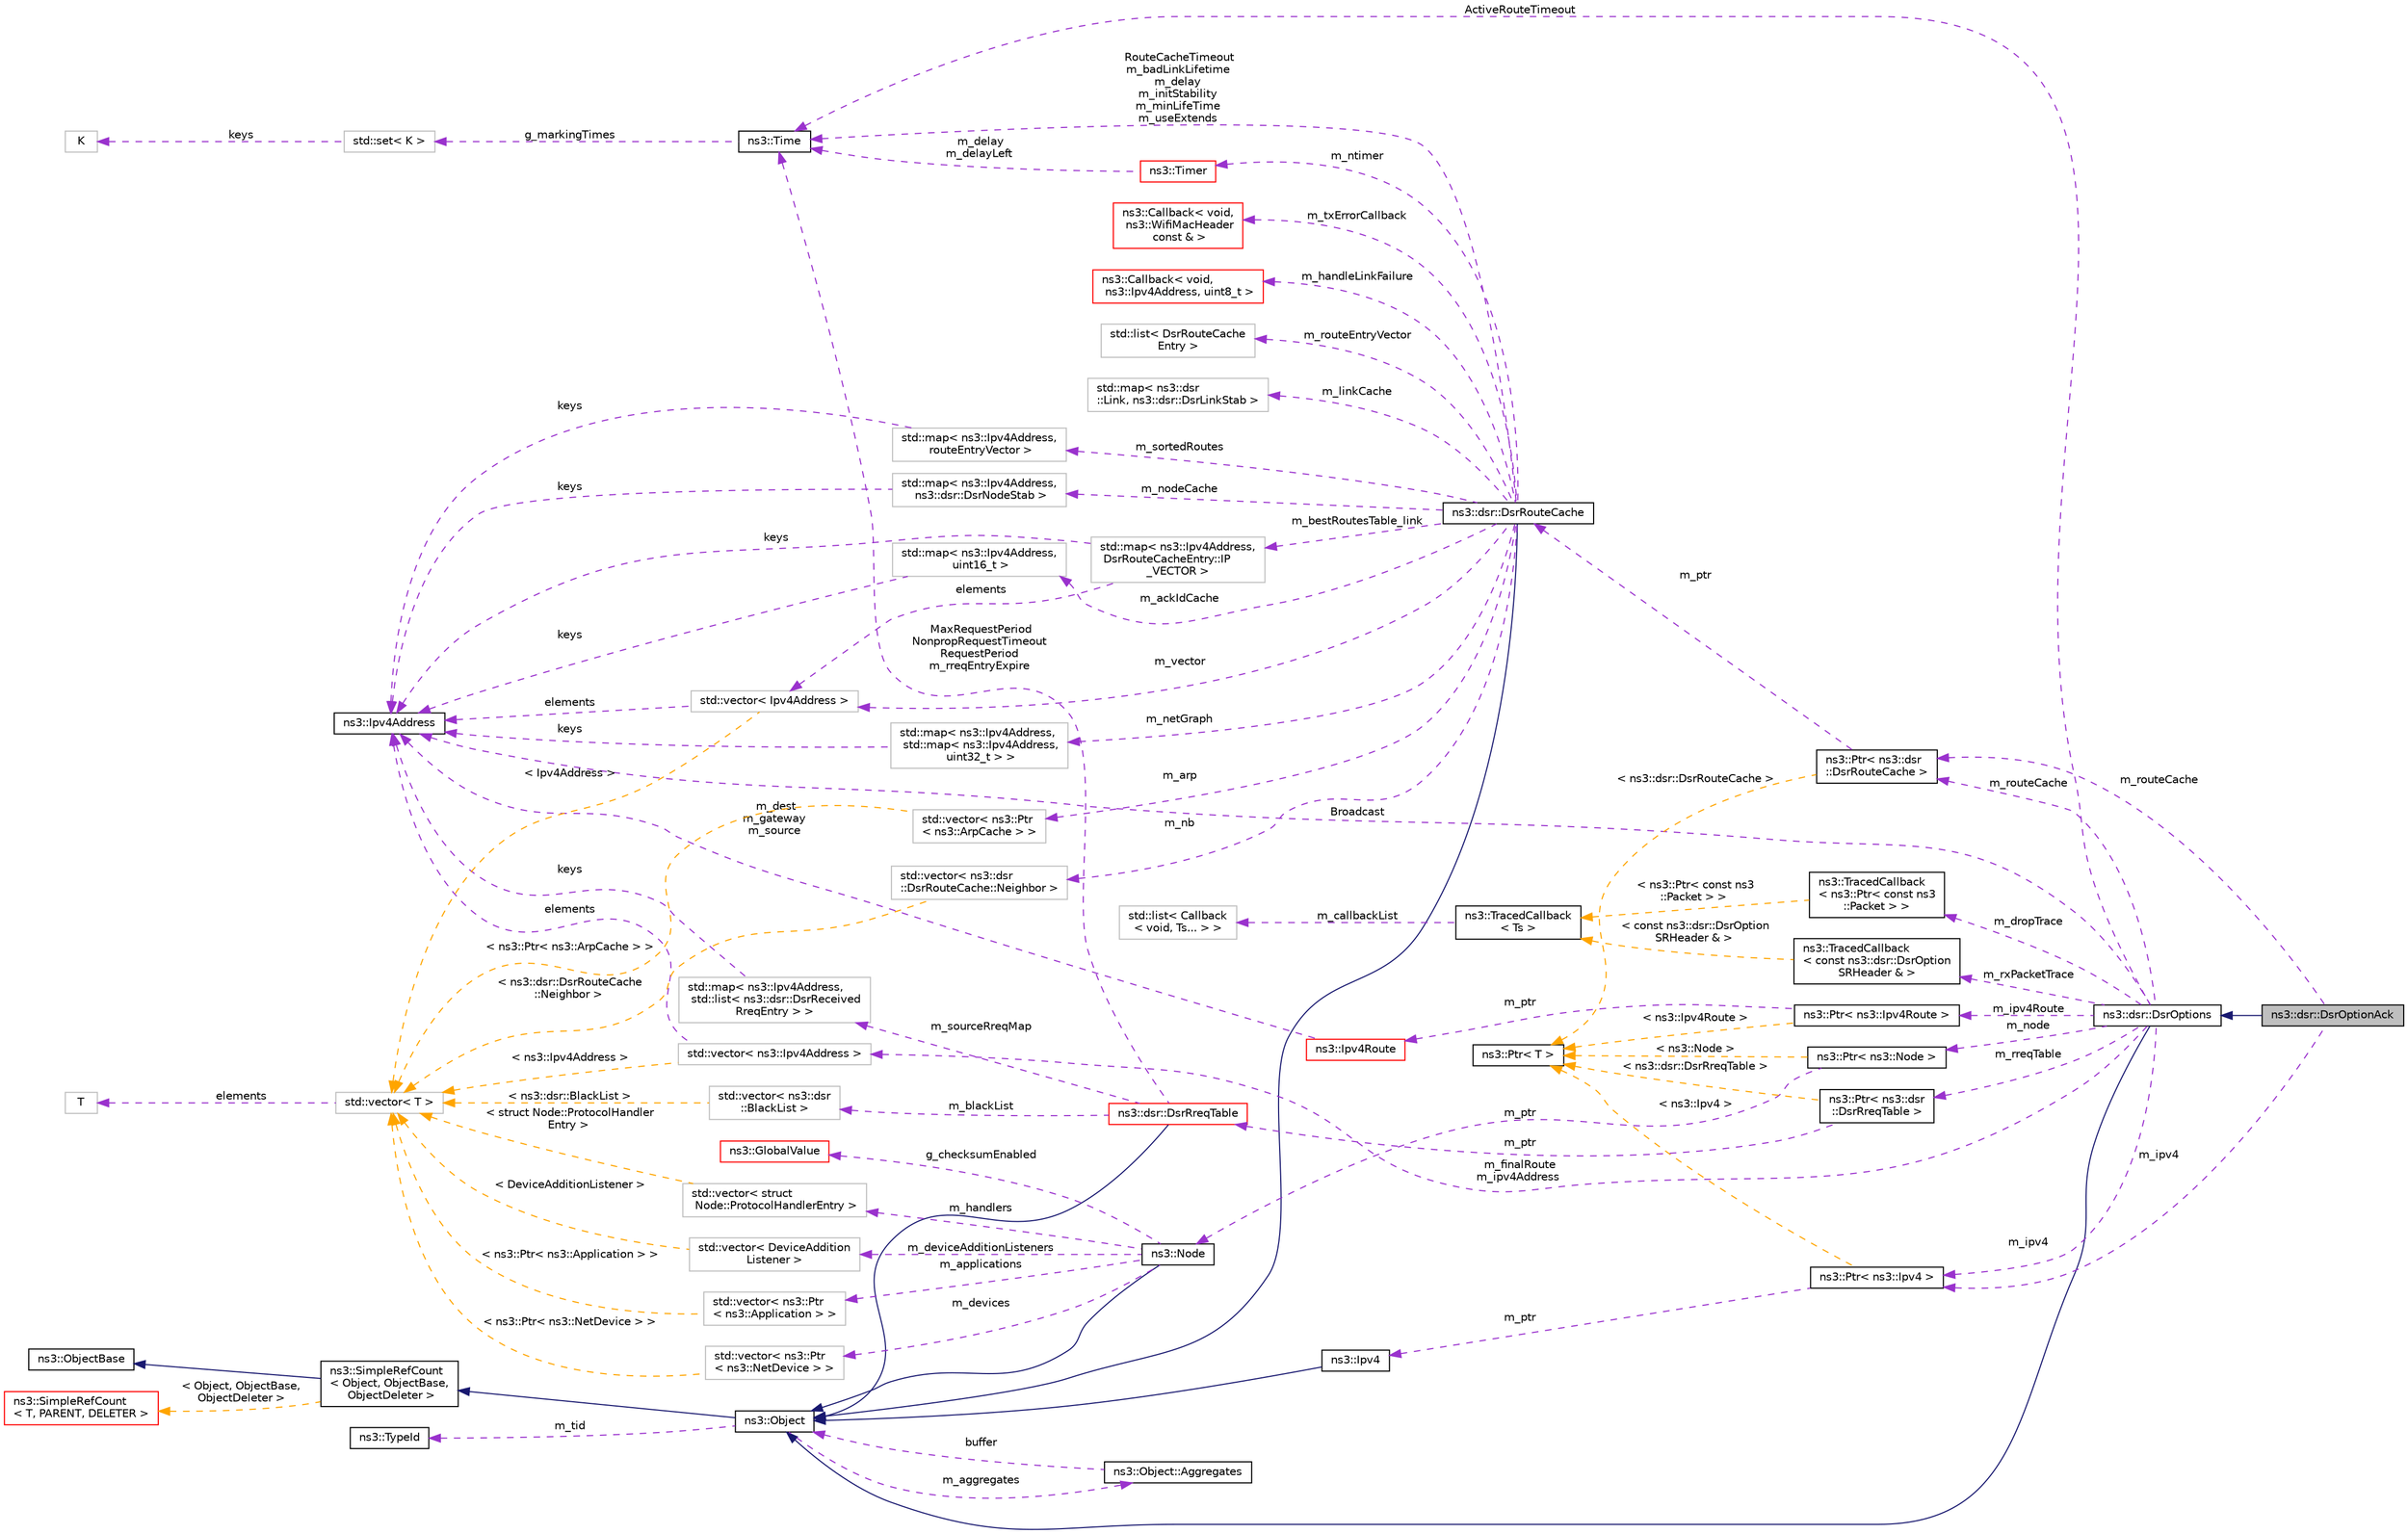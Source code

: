 digraph "ns3::dsr::DsrOptionAck"
{
 // LATEX_PDF_SIZE
  edge [fontname="Helvetica",fontsize="10",labelfontname="Helvetica",labelfontsize="10"];
  node [fontname="Helvetica",fontsize="10",shape=record];
  rankdir="LR";
  Node1 [label="ns3::dsr::DsrOptionAck",height=0.2,width=0.4,color="black", fillcolor="grey75", style="filled", fontcolor="black",tooltip="Dsr Option Ack."];
  Node2 -> Node1 [dir="back",color="midnightblue",fontsize="10",style="solid",fontname="Helvetica"];
  Node2 [label="ns3::dsr::DsrOptions",height=0.2,width=0.4,color="black", fillcolor="white", style="filled",URL="$classns3_1_1dsr_1_1_dsr_options.html",tooltip="Introspection did not find any typical Config paths."];
  Node3 -> Node2 [dir="back",color="midnightblue",fontsize="10",style="solid",fontname="Helvetica"];
  Node3 [label="ns3::Object",height=0.2,width=0.4,color="black", fillcolor="white", style="filled",URL="$classns3_1_1_object.html",tooltip="A base class which provides memory management and object aggregation."];
  Node4 -> Node3 [dir="back",color="midnightblue",fontsize="10",style="solid",fontname="Helvetica"];
  Node4 [label="ns3::SimpleRefCount\l\< Object, ObjectBase,\l ObjectDeleter \>",height=0.2,width=0.4,color="black", fillcolor="white", style="filled",URL="$classns3_1_1_simple_ref_count.html",tooltip=" "];
  Node5 -> Node4 [dir="back",color="midnightblue",fontsize="10",style="solid",fontname="Helvetica"];
  Node5 [label="ns3::ObjectBase",height=0.2,width=0.4,color="black", fillcolor="white", style="filled",URL="$classns3_1_1_object_base.html",tooltip="Anchor the ns-3 type and attribute system."];
  Node6 -> Node4 [dir="back",color="orange",fontsize="10",style="dashed",label=" \< Object, ObjectBase,\l ObjectDeleter \>" ,fontname="Helvetica"];
  Node6 [label="ns3::SimpleRefCount\l\< T, PARENT, DELETER \>",height=0.2,width=0.4,color="red", fillcolor="white", style="filled",URL="$classns3_1_1_simple_ref_count.html",tooltip="A template-based reference counting class."];
  Node8 -> Node3 [dir="back",color="darkorchid3",fontsize="10",style="dashed",label=" m_tid" ,fontname="Helvetica"];
  Node8 [label="ns3::TypeId",height=0.2,width=0.4,color="black", fillcolor="white", style="filled",URL="$classns3_1_1_type_id.html",tooltip="a unique identifier for an interface."];
  Node9 -> Node3 [dir="back",color="darkorchid3",fontsize="10",style="dashed",label=" m_aggregates" ,fontname="Helvetica"];
  Node9 [label="ns3::Object::Aggregates",height=0.2,width=0.4,color="black", fillcolor="white", style="filled",URL="$structns3_1_1_object_1_1_aggregates.html",tooltip="The list of Objects aggregated to this one."];
  Node3 -> Node9 [dir="back",color="darkorchid3",fontsize="10",style="dashed",label=" buffer" ,fontname="Helvetica"];
  Node10 -> Node2 [dir="back",color="darkorchid3",fontsize="10",style="dashed",label=" m_finalRoute\nm_ipv4Address" ,fontname="Helvetica"];
  Node10 [label="std::vector\< ns3::Ipv4Address \>",height=0.2,width=0.4,color="grey75", fillcolor="white", style="filled",tooltip=" "];
  Node11 -> Node10 [dir="back",color="darkorchid3",fontsize="10",style="dashed",label=" elements" ,fontname="Helvetica"];
  Node11 [label="ns3::Ipv4Address",height=0.2,width=0.4,color="black", fillcolor="white", style="filled",URL="$classns3_1_1_ipv4_address.html",tooltip="Ipv4 addresses are stored in host order in this class."];
  Node12 -> Node10 [dir="back",color="orange",fontsize="10",style="dashed",label=" \< ns3::Ipv4Address \>" ,fontname="Helvetica"];
  Node12 [label="std::vector\< T \>",height=0.2,width=0.4,color="grey75", fillcolor="white", style="filled",tooltip=" "];
  Node13 -> Node12 [dir="back",color="darkorchid3",fontsize="10",style="dashed",label=" elements" ,fontname="Helvetica"];
  Node13 [label="T",height=0.2,width=0.4,color="grey75", fillcolor="white", style="filled",tooltip=" "];
  Node14 -> Node2 [dir="back",color="darkorchid3",fontsize="10",style="dashed",label=" m_dropTrace" ,fontname="Helvetica"];
  Node14 [label="ns3::TracedCallback\l\< ns3::Ptr\< const ns3\l::Packet \> \>",height=0.2,width=0.4,color="black", fillcolor="white", style="filled",URL="$classns3_1_1_traced_callback.html",tooltip=" "];
  Node15 -> Node14 [dir="back",color="orange",fontsize="10",style="dashed",label=" \< ns3::Ptr\< const ns3\l::Packet \> \>" ,fontname="Helvetica"];
  Node15 [label="ns3::TracedCallback\l\< Ts \>",height=0.2,width=0.4,color="black", fillcolor="white", style="filled",URL="$classns3_1_1_traced_callback.html",tooltip="Forward calls to a chain of Callback."];
  Node16 -> Node15 [dir="back",color="darkorchid3",fontsize="10",style="dashed",label=" m_callbackList" ,fontname="Helvetica"];
  Node16 [label="std::list\< Callback\l\< void, Ts... \> \>",height=0.2,width=0.4,color="grey75", fillcolor="white", style="filled",tooltip=" "];
  Node25 -> Node2 [dir="back",color="darkorchid3",fontsize="10",style="dashed",label=" m_node" ,fontname="Helvetica"];
  Node25 [label="ns3::Ptr\< ns3::Node \>",height=0.2,width=0.4,color="black", fillcolor="white", style="filled",URL="$classns3_1_1_ptr.html",tooltip=" "];
  Node26 -> Node25 [dir="back",color="darkorchid3",fontsize="10",style="dashed",label=" m_ptr" ,fontname="Helvetica"];
  Node26 [label="ns3::Node",height=0.2,width=0.4,color="black", fillcolor="white", style="filled",URL="$classns3_1_1_node.html",tooltip="A network Node."];
  Node3 -> Node26 [dir="back",color="midnightblue",fontsize="10",style="solid",fontname="Helvetica"];
  Node27 -> Node26 [dir="back",color="darkorchid3",fontsize="10",style="dashed",label=" m_applications" ,fontname="Helvetica"];
  Node27 [label="std::vector\< ns3::Ptr\l\< ns3::Application \> \>",height=0.2,width=0.4,color="grey75", fillcolor="white", style="filled",tooltip=" "];
  Node12 -> Node27 [dir="back",color="orange",fontsize="10",style="dashed",label=" \< ns3::Ptr\< ns3::Application \> \>" ,fontname="Helvetica"];
  Node37 -> Node26 [dir="back",color="darkorchid3",fontsize="10",style="dashed",label=" m_devices" ,fontname="Helvetica"];
  Node37 [label="std::vector\< ns3::Ptr\l\< ns3::NetDevice \> \>",height=0.2,width=0.4,color="grey75", fillcolor="white", style="filled",tooltip=" "];
  Node12 -> Node37 [dir="back",color="orange",fontsize="10",style="dashed",label=" \< ns3::Ptr\< ns3::NetDevice \> \>" ,fontname="Helvetica"];
  Node40 -> Node26 [dir="back",color="darkorchid3",fontsize="10",style="dashed",label=" g_checksumEnabled" ,fontname="Helvetica"];
  Node40 [label="ns3::GlobalValue",height=0.2,width=0.4,color="red", fillcolor="white", style="filled",URL="$classns3_1_1_global_value.html",tooltip="Hold a so-called 'global value'."];
  Node49 -> Node26 [dir="back",color="darkorchid3",fontsize="10",style="dashed",label=" m_handlers" ,fontname="Helvetica"];
  Node49 [label="std::vector\< struct\l Node::ProtocolHandlerEntry \>",height=0.2,width=0.4,color="grey75", fillcolor="white", style="filled",tooltip=" "];
  Node12 -> Node49 [dir="back",color="orange",fontsize="10",style="dashed",label=" \< struct Node::ProtocolHandler\lEntry \>" ,fontname="Helvetica"];
  Node52 -> Node26 [dir="back",color="darkorchid3",fontsize="10",style="dashed",label=" m_deviceAdditionListeners" ,fontname="Helvetica"];
  Node52 [label="std::vector\< DeviceAddition\lListener \>",height=0.2,width=0.4,color="grey75", fillcolor="white", style="filled",tooltip=" "];
  Node12 -> Node52 [dir="back",color="orange",fontsize="10",style="dashed",label=" \< DeviceAdditionListener \>" ,fontname="Helvetica"];
  Node22 -> Node25 [dir="back",color="orange",fontsize="10",style="dashed",label=" \< ns3::Node \>" ,fontname="Helvetica"];
  Node22 [label="ns3::Ptr\< T \>",height=0.2,width=0.4,color="black", fillcolor="white", style="filled",URL="$classns3_1_1_ptr.html",tooltip="Smart pointer class similar to boost::intrusive_ptr."];
  Node53 -> Node2 [dir="back",color="darkorchid3",fontsize="10",style="dashed",label=" m_rxPacketTrace" ,fontname="Helvetica"];
  Node53 [label="ns3::TracedCallback\l\< const ns3::dsr::DsrOption\lSRHeader & \>",height=0.2,width=0.4,color="black", fillcolor="white", style="filled",URL="$classns3_1_1_traced_callback.html",tooltip=" "];
  Node15 -> Node53 [dir="back",color="orange",fontsize="10",style="dashed",label=" \< const ns3::dsr::DsrOption\lSRHeader & \>" ,fontname="Helvetica"];
  Node34 -> Node2 [dir="back",color="darkorchid3",fontsize="10",style="dashed",label=" ActiveRouteTimeout" ,fontname="Helvetica"];
  Node34 [label="ns3::Time",height=0.2,width=0.4,color="black", fillcolor="white", style="filled",URL="$classns3_1_1_time.html",tooltip="Simulation virtual time values and global simulation resolution."];
  Node35 -> Node34 [dir="back",color="darkorchid3",fontsize="10",style="dashed",label=" g_markingTimes" ,fontname="Helvetica"];
  Node35 [label="std::set\< K \>",height=0.2,width=0.4,color="grey75", fillcolor="white", style="filled",tooltip=" "];
  Node36 -> Node35 [dir="back",color="darkorchid3",fontsize="10",style="dashed",label=" keys" ,fontname="Helvetica"];
  Node36 [label="K",height=0.2,width=0.4,color="grey75", fillcolor="white", style="filled",tooltip=" "];
  Node54 -> Node2 [dir="back",color="darkorchid3",fontsize="10",style="dashed",label=" m_ipv4" ,fontname="Helvetica"];
  Node54 [label="ns3::Ptr\< ns3::Ipv4 \>",height=0.2,width=0.4,color="black", fillcolor="white", style="filled",URL="$classns3_1_1_ptr.html",tooltip=" "];
  Node55 -> Node54 [dir="back",color="darkorchid3",fontsize="10",style="dashed",label=" m_ptr" ,fontname="Helvetica"];
  Node55 [label="ns3::Ipv4",height=0.2,width=0.4,color="black", fillcolor="white", style="filled",URL="$classns3_1_1_ipv4.html",tooltip="Access to the IPv4 forwarding table, interfaces, and configuration."];
  Node3 -> Node55 [dir="back",color="midnightblue",fontsize="10",style="solid",fontname="Helvetica"];
  Node22 -> Node54 [dir="back",color="orange",fontsize="10",style="dashed",label=" \< ns3::Ipv4 \>" ,fontname="Helvetica"];
  Node56 -> Node2 [dir="back",color="darkorchid3",fontsize="10",style="dashed",label=" m_rreqTable" ,fontname="Helvetica"];
  Node56 [label="ns3::Ptr\< ns3::dsr\l::DsrRreqTable \>",height=0.2,width=0.4,color="black", fillcolor="white", style="filled",URL="$classns3_1_1_ptr.html",tooltip=" "];
  Node57 -> Node56 [dir="back",color="darkorchid3",fontsize="10",style="dashed",label=" m_ptr" ,fontname="Helvetica"];
  Node57 [label="ns3::dsr::DsrRreqTable",height=0.2,width=0.4,color="red", fillcolor="white", style="filled",URL="$classns3_1_1dsr_1_1_dsr_rreq_table.html",tooltip="maintain list of DsrRreqTable entry"];
  Node3 -> Node57 [dir="back",color="midnightblue",fontsize="10",style="solid",fontname="Helvetica"];
  Node58 -> Node57 [dir="back",color="darkorchid3",fontsize="10",style="dashed",label=" m_blackList" ,fontname="Helvetica"];
  Node58 [label="std::vector\< ns3::dsr\l::BlackList \>",height=0.2,width=0.4,color="grey75", fillcolor="white", style="filled",tooltip=" "];
  Node12 -> Node58 [dir="back",color="orange",fontsize="10",style="dashed",label=" \< ns3::dsr::BlackList \>" ,fontname="Helvetica"];
  Node60 -> Node57 [dir="back",color="darkorchid3",fontsize="10",style="dashed",label=" m_sourceRreqMap" ,fontname="Helvetica"];
  Node60 [label="std::map\< ns3::Ipv4Address,\l std::list\< ns3::dsr::DsrReceived\lRreqEntry \> \>",height=0.2,width=0.4,color="grey75", fillcolor="white", style="filled",tooltip=" "];
  Node11 -> Node60 [dir="back",color="darkorchid3",fontsize="10",style="dashed",label=" keys" ,fontname="Helvetica"];
  Node34 -> Node57 [dir="back",color="darkorchid3",fontsize="10",style="dashed",label=" MaxRequestPeriod\nNonpropRequestTimeout\nRequestPeriod\nm_rreqEntryExpire" ,fontname="Helvetica"];
  Node22 -> Node56 [dir="back",color="orange",fontsize="10",style="dashed",label=" \< ns3::dsr::DsrRreqTable \>" ,fontname="Helvetica"];
  Node11 -> Node2 [dir="back",color="darkorchid3",fontsize="10",style="dashed",label=" Broadcast" ,fontname="Helvetica"];
  Node67 -> Node2 [dir="back",color="darkorchid3",fontsize="10",style="dashed",label=" m_ipv4Route" ,fontname="Helvetica"];
  Node67 [label="ns3::Ptr\< ns3::Ipv4Route \>",height=0.2,width=0.4,color="black", fillcolor="white", style="filled",URL="$classns3_1_1_ptr.html",tooltip=" "];
  Node68 -> Node67 [dir="back",color="darkorchid3",fontsize="10",style="dashed",label=" m_ptr" ,fontname="Helvetica"];
  Node68 [label="ns3::Ipv4Route",height=0.2,width=0.4,color="red", fillcolor="white", style="filled",URL="$classns3_1_1_ipv4_route.html",tooltip="IPv4 route cache entry (similar to Linux struct rtable)"];
  Node11 -> Node68 [dir="back",color="darkorchid3",fontsize="10",style="dashed",label=" m_dest\nm_gateway\nm_source" ,fontname="Helvetica"];
  Node22 -> Node67 [dir="back",color="orange",fontsize="10",style="dashed",label=" \< ns3::Ipv4Route \>" ,fontname="Helvetica"];
  Node70 -> Node2 [dir="back",color="darkorchid3",fontsize="10",style="dashed",label=" m_routeCache" ,fontname="Helvetica"];
  Node70 [label="ns3::Ptr\< ns3::dsr\l::DsrRouteCache \>",height=0.2,width=0.4,color="black", fillcolor="white", style="filled",URL="$classns3_1_1_ptr.html",tooltip=" "];
  Node71 -> Node70 [dir="back",color="darkorchid3",fontsize="10",style="dashed",label=" m_ptr" ,fontname="Helvetica"];
  Node71 [label="ns3::dsr::DsrRouteCache",height=0.2,width=0.4,color="black", fillcolor="white", style="filled",URL="$classns3_1_1dsr_1_1_dsr_route_cache.html",tooltip="DSR route request queue Since DSR is an on demand routing we queue requests while looking for route."];
  Node3 -> Node71 [dir="back",color="midnightblue",fontsize="10",style="solid",fontname="Helvetica"];
  Node72 -> Node71 [dir="back",color="darkorchid3",fontsize="10",style="dashed",label=" m_sortedRoutes" ,fontname="Helvetica"];
  Node72 [label="std::map\< ns3::Ipv4Address,\l routeEntryVector \>",height=0.2,width=0.4,color="grey75", fillcolor="white", style="filled",tooltip=" "];
  Node11 -> Node72 [dir="back",color="darkorchid3",fontsize="10",style="dashed",label=" keys" ,fontname="Helvetica"];
  Node73 -> Node71 [dir="back",color="darkorchid3",fontsize="10",style="dashed",label=" m_arp" ,fontname="Helvetica"];
  Node73 [label="std::vector\< ns3::Ptr\l\< ns3::ArpCache \> \>",height=0.2,width=0.4,color="grey75", fillcolor="white", style="filled",tooltip=" "];
  Node12 -> Node73 [dir="back",color="orange",fontsize="10",style="dashed",label=" \< ns3::Ptr\< ns3::ArpCache \> \>" ,fontname="Helvetica"];
  Node145 -> Node71 [dir="back",color="darkorchid3",fontsize="10",style="dashed",label=" m_nodeCache" ,fontname="Helvetica"];
  Node145 [label="std::map\< ns3::Ipv4Address,\l ns3::dsr::DsrNodeStab \>",height=0.2,width=0.4,color="grey75", fillcolor="white", style="filled",tooltip=" "];
  Node11 -> Node145 [dir="back",color="darkorchid3",fontsize="10",style="dashed",label=" keys" ,fontname="Helvetica"];
  Node147 -> Node71 [dir="back",color="darkorchid3",fontsize="10",style="dashed",label=" m_ackIdCache" ,fontname="Helvetica"];
  Node147 [label="std::map\< ns3::Ipv4Address,\l uint16_t \>",height=0.2,width=0.4,color="grey75", fillcolor="white", style="filled",tooltip=" "];
  Node11 -> Node147 [dir="back",color="darkorchid3",fontsize="10",style="dashed",label=" keys" ,fontname="Helvetica"];
  Node148 -> Node71 [dir="back",color="darkorchid3",fontsize="10",style="dashed",label=" m_nb" ,fontname="Helvetica"];
  Node148 [label="std::vector\< ns3::dsr\l::DsrRouteCache::Neighbor \>",height=0.2,width=0.4,color="grey75", fillcolor="white", style="filled",tooltip=" "];
  Node12 -> Node148 [dir="back",color="orange",fontsize="10",style="dashed",label=" \< ns3::dsr::DsrRouteCache\l::Neighbor \>" ,fontname="Helvetica"];
  Node151 -> Node71 [dir="back",color="darkorchid3",fontsize="10",style="dashed",label=" m_txErrorCallback" ,fontname="Helvetica"];
  Node151 [label="ns3::Callback\< void,\l ns3::WifiMacHeader\l const & \>",height=0.2,width=0.4,color="red", fillcolor="white", style="filled",URL="$classns3_1_1_callback.html",tooltip=" "];
  Node152 -> Node71 [dir="back",color="darkorchid3",fontsize="10",style="dashed",label=" m_netGraph" ,fontname="Helvetica"];
  Node152 [label="std::map\< ns3::Ipv4Address,\l std::map\< ns3::Ipv4Address,\l uint32_t \> \>",height=0.2,width=0.4,color="grey75", fillcolor="white", style="filled",tooltip=" "];
  Node11 -> Node152 [dir="back",color="darkorchid3",fontsize="10",style="dashed",label=" keys" ,fontname="Helvetica"];
  Node34 -> Node71 [dir="back",color="darkorchid3",fontsize="10",style="dashed",label=" RouteCacheTimeout\nm_badLinkLifetime\nm_delay\nm_initStability\nm_minLifeTime\nm_useExtends" ,fontname="Helvetica"];
  Node153 -> Node71 [dir="back",color="darkorchid3",fontsize="10",style="dashed",label=" m_vector" ,fontname="Helvetica"];
  Node153 [label="std::vector\< Ipv4Address \>",height=0.2,width=0.4,color="grey75", fillcolor="white", style="filled",tooltip=" "];
  Node11 -> Node153 [dir="back",color="darkorchid3",fontsize="10",style="dashed",label=" elements" ,fontname="Helvetica"];
  Node12 -> Node153 [dir="back",color="orange",fontsize="10",style="dashed",label=" \< Ipv4Address \>" ,fontname="Helvetica"];
  Node154 -> Node71 [dir="back",color="darkorchid3",fontsize="10",style="dashed",label=" m_handleLinkFailure" ,fontname="Helvetica"];
  Node154 [label="ns3::Callback\< void,\l ns3::Ipv4Address, uint8_t \>",height=0.2,width=0.4,color="red", fillcolor="white", style="filled",URL="$classns3_1_1_callback.html",tooltip=" "];
  Node155 -> Node71 [dir="back",color="darkorchid3",fontsize="10",style="dashed",label=" m_routeEntryVector" ,fontname="Helvetica"];
  Node155 [label="std::list\< DsrRouteCache\lEntry \>",height=0.2,width=0.4,color="grey75", fillcolor="white", style="filled",tooltip=" "];
  Node157 -> Node71 [dir="back",color="darkorchid3",fontsize="10",style="dashed",label=" m_ntimer" ,fontname="Helvetica"];
  Node157 [label="ns3::Timer",height=0.2,width=0.4,color="red", fillcolor="white", style="filled",URL="$classns3_1_1_timer.html",tooltip="A simple virtual Timer class."];
  Node34 -> Node157 [dir="back",color="darkorchid3",fontsize="10",style="dashed",label=" m_delay\nm_delayLeft" ,fontname="Helvetica"];
  Node159 -> Node71 [dir="back",color="darkorchid3",fontsize="10",style="dashed",label=" m_linkCache" ,fontname="Helvetica"];
  Node159 [label="std::map\< ns3::dsr\l::Link, ns3::dsr::DsrLinkStab \>",height=0.2,width=0.4,color="grey75", fillcolor="white", style="filled",tooltip=" "];
  Node162 -> Node71 [dir="back",color="darkorchid3",fontsize="10",style="dashed",label=" m_bestRoutesTable_link" ,fontname="Helvetica"];
  Node162 [label="std::map\< ns3::Ipv4Address,\l DsrRouteCacheEntry::IP\l_VECTOR \>",height=0.2,width=0.4,color="grey75", fillcolor="white", style="filled",tooltip=" "];
  Node153 -> Node162 [dir="back",color="darkorchid3",fontsize="10",style="dashed",label=" elements" ,fontname="Helvetica"];
  Node11 -> Node162 [dir="back",color="darkorchid3",fontsize="10",style="dashed",label=" keys" ,fontname="Helvetica"];
  Node22 -> Node70 [dir="back",color="orange",fontsize="10",style="dashed",label=" \< ns3::dsr::DsrRouteCache \>" ,fontname="Helvetica"];
  Node54 -> Node1 [dir="back",color="darkorchid3",fontsize="10",style="dashed",label=" m_ipv4" ,fontname="Helvetica"];
  Node70 -> Node1 [dir="back",color="darkorchid3",fontsize="10",style="dashed",label=" m_routeCache" ,fontname="Helvetica"];
}
